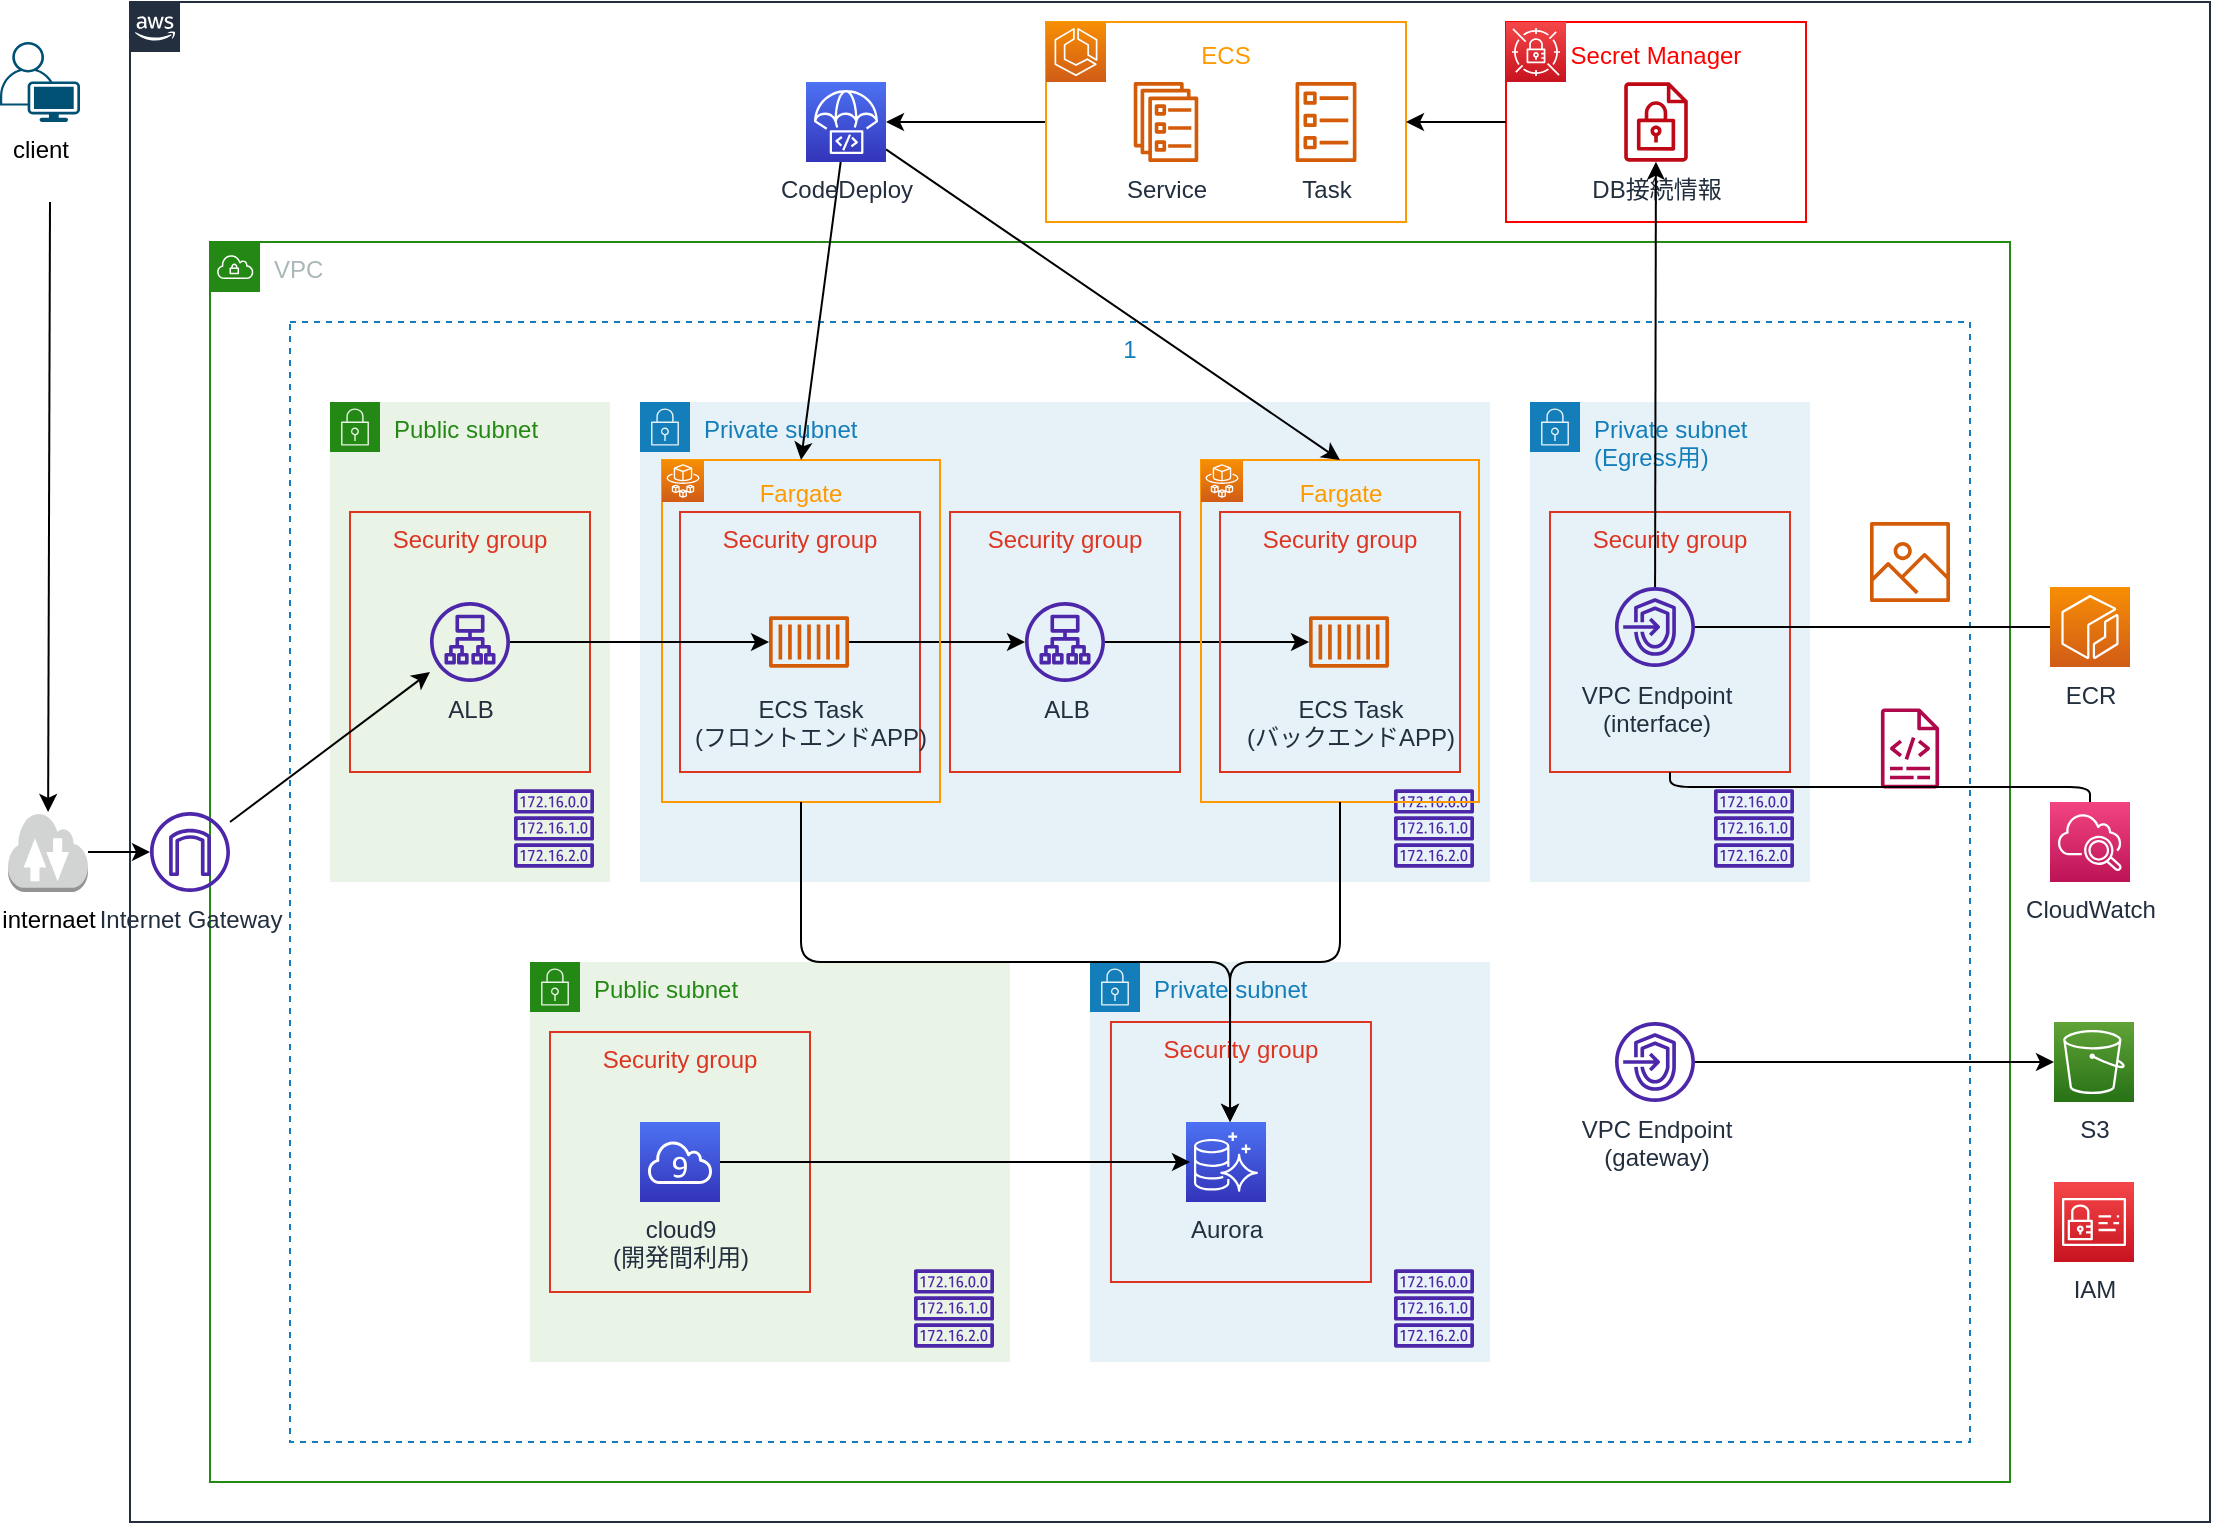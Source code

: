 <mxfile>
    <diagram id="yTDsbLOWuCRVw8kqcKLP" name="ページ1">
        <mxGraphModel dx="678" dy="942" grid="1" gridSize="10" guides="1" tooltips="1" connect="1" arrows="1" fold="1" page="1" pageScale="1" pageWidth="1169" pageHeight="827" background="#ffffff" math="0" shadow="0">
            <root>
                <mxCell id="0"/>
                <mxCell id="1" parent="0"/>
                <mxCell id="2" value="" style="points=[[0,0],[0.25,0],[0.5,0],[0.75,0],[1,0],[1,0.25],[1,0.5],[1,0.75],[1,1],[0.75,1],[0.5,1],[0.25,1],[0,1],[0,0.75],[0,0.5],[0,0.25]];outlineConnect=0;gradientColor=none;html=1;whiteSpace=wrap;fontSize=12;fontStyle=0;container=1;pointerEvents=0;collapsible=0;recursiveResize=0;shape=mxgraph.aws4.group;grIcon=mxgraph.aws4.group_aws_cloud_alt;strokeColor=#232F3E;fillColor=none;verticalAlign=top;align=left;spacingLeft=30;fontColor=#232F3E;dashed=0;" vertex="1" parent="1">
                    <mxGeometry x="80" y="40" width="1040" height="760" as="geometry"/>
                </mxCell>
                <mxCell id="7" value="VPC" style="points=[[0,0],[0.25,0],[0.5,0],[0.75,0],[1,0],[1,0.25],[1,0.5],[1,0.75],[1,1],[0.75,1],[0.5,1],[0.25,1],[0,1],[0,0.75],[0,0.5],[0,0.25]];outlineConnect=0;gradientColor=none;html=1;whiteSpace=wrap;fontSize=12;fontStyle=0;container=1;pointerEvents=0;collapsible=0;recursiveResize=0;shape=mxgraph.aws4.group;grIcon=mxgraph.aws4.group_vpc;strokeColor=#248814;fillColor=none;verticalAlign=top;align=left;spacingLeft=30;fontColor=#AAB7B8;dashed=0;" vertex="1" parent="2">
                    <mxGeometry x="40" y="120" width="900" height="620" as="geometry"/>
                </mxCell>
                <mxCell id="8" value="1" style="fillColor=none;strokeColor=#147EBA;dashed=1;verticalAlign=top;fontStyle=0;fontColor=#147EBA;" vertex="1" parent="7">
                    <mxGeometry x="40" y="40" width="840" height="560" as="geometry"/>
                </mxCell>
                <mxCell id="9" value="Public subnet" style="points=[[0,0],[0.25,0],[0.5,0],[0.75,0],[1,0],[1,0.25],[1,0.5],[1,0.75],[1,1],[0.75,1],[0.5,1],[0.25,1],[0,1],[0,0.75],[0,0.5],[0,0.25]];outlineConnect=0;gradientColor=none;html=1;whiteSpace=wrap;fontSize=12;fontStyle=0;container=1;pointerEvents=0;collapsible=0;recursiveResize=0;shape=mxgraph.aws4.group;grIcon=mxgraph.aws4.group_security_group;grStroke=0;strokeColor=#248814;fillColor=#E9F3E6;verticalAlign=top;align=left;spacingLeft=30;fontColor=#248814;dashed=0;" vertex="1" parent="7">
                    <mxGeometry x="60" y="80" width="140" height="240" as="geometry"/>
                </mxCell>
                <mxCell id="10" value="Security group" style="fillColor=none;strokeColor=#DD3522;verticalAlign=top;fontStyle=0;fontColor=#DD3522;" vertex="1" parent="9">
                    <mxGeometry x="10" y="55" width="120" height="130" as="geometry"/>
                </mxCell>
                <mxCell id="14" value="ALB" style="sketch=0;outlineConnect=0;fontColor=#232F3E;gradientColor=none;fillColor=#4D27AA;strokeColor=none;dashed=0;verticalLabelPosition=bottom;verticalAlign=top;align=center;html=1;fontSize=12;fontStyle=0;aspect=fixed;pointerEvents=1;shape=mxgraph.aws4.application_load_balancer;" vertex="1" parent="9">
                    <mxGeometry x="50" y="100" width="40" height="40" as="geometry"/>
                </mxCell>
                <mxCell id="11" value="Public subnet" style="points=[[0,0],[0.25,0],[0.5,0],[0.75,0],[1,0],[1,0.25],[1,0.5],[1,0.75],[1,1],[0.75,1],[0.5,1],[0.25,1],[0,1],[0,0.75],[0,0.5],[0,0.25]];outlineConnect=0;gradientColor=none;html=1;whiteSpace=wrap;fontSize=12;fontStyle=0;container=1;pointerEvents=0;collapsible=0;recursiveResize=0;shape=mxgraph.aws4.group;grIcon=mxgraph.aws4.group_security_group;grStroke=0;strokeColor=#248814;fillColor=#E9F3E6;verticalAlign=top;align=left;spacingLeft=30;fontColor=#248814;dashed=0;" vertex="1" parent="7">
                    <mxGeometry x="160" y="360" width="240" height="200" as="geometry"/>
                </mxCell>
                <mxCell id="12" value="Security group" style="fillColor=none;strokeColor=#DD3522;verticalAlign=top;fontStyle=0;fontColor=#DD3522;" vertex="1" parent="11">
                    <mxGeometry x="10" y="35" width="130" height="130" as="geometry"/>
                </mxCell>
                <mxCell id="13" value="cloud9&lt;br&gt;(開発間利用)" style="sketch=0;points=[[0,0,0],[0.25,0,0],[0.5,0,0],[0.75,0,0],[1,0,0],[0,1,0],[0.25,1,0],[0.5,1,0],[0.75,1,0],[1,1,0],[0,0.25,0],[0,0.5,0],[0,0.75,0],[1,0.25,0],[1,0.5,0],[1,0.75,0]];outlineConnect=0;fontColor=#232F3E;gradientColor=#4D72F3;gradientDirection=north;fillColor=#3334B9;strokeColor=#ffffff;dashed=0;verticalLabelPosition=bottom;verticalAlign=top;align=center;html=1;fontSize=12;fontStyle=0;aspect=fixed;shape=mxgraph.aws4.resourceIcon;resIcon=mxgraph.aws4.cloud9;" vertex="1" parent="11">
                    <mxGeometry x="55" y="80" width="40" height="40" as="geometry"/>
                </mxCell>
                <mxCell id="18" value="Private subnet" style="points=[[0,0],[0.25,0],[0.5,0],[0.75,0],[1,0],[1,0.25],[1,0.5],[1,0.75],[1,1],[0.75,1],[0.5,1],[0.25,1],[0,1],[0,0.75],[0,0.5],[0,0.25]];outlineConnect=0;gradientColor=none;html=1;whiteSpace=wrap;fontSize=12;fontStyle=0;container=1;pointerEvents=0;collapsible=0;recursiveResize=0;shape=mxgraph.aws4.group;grIcon=mxgraph.aws4.group_security_group;grStroke=0;strokeColor=#147EBA;fillColor=#E6F2F8;verticalAlign=top;align=left;spacingLeft=30;fontColor=#147EBA;dashed=0;" vertex="1" parent="7">
                    <mxGeometry x="215" y="80" width="425" height="240.0" as="geometry"/>
                </mxCell>
                <mxCell id="26" value="Security group" style="fillColor=none;strokeColor=#DD3522;verticalAlign=top;fontStyle=0;fontColor=#DD3522;" vertex="1" parent="18">
                    <mxGeometry x="20" y="55" width="120" height="130" as="geometry"/>
                </mxCell>
                <mxCell id="27" value="Security group" style="fillColor=none;strokeColor=#DD3522;verticalAlign=top;fontStyle=0;fontColor=#DD3522;" vertex="1" parent="18">
                    <mxGeometry x="155" y="55" width="115" height="130" as="geometry"/>
                </mxCell>
                <mxCell id="93" value="" style="edgeStyle=none;html=1;fontColor=#FF0000;strokeColor=#000000;" edge="1" parent="18" source="15" target="49">
                    <mxGeometry relative="1" as="geometry"/>
                </mxCell>
                <mxCell id="15" value="ECS Task&lt;br&gt;(フロントエンドAPP)" style="sketch=0;outlineConnect=0;fontColor=#232F3E;gradientColor=none;fillColor=#D45B07;strokeColor=none;dashed=0;verticalLabelPosition=bottom;verticalAlign=top;align=center;html=1;fontSize=12;fontStyle=0;pointerEvents=1;shape=mxgraph.aws4.container_1;" vertex="1" parent="18">
                    <mxGeometry x="64.51" y="100" width="40" height="40" as="geometry"/>
                </mxCell>
                <mxCell id="94" value="" style="edgeStyle=none;html=1;fontColor=#FF0000;strokeColor=#000000;" edge="1" parent="18" source="49" target="50">
                    <mxGeometry relative="1" as="geometry"/>
                </mxCell>
                <mxCell id="49" value="ALB" style="sketch=0;outlineConnect=0;fontColor=#232F3E;gradientColor=none;fillColor=#4D27AA;strokeColor=none;dashed=0;verticalLabelPosition=bottom;verticalAlign=top;align=center;html=1;fontSize=12;fontStyle=0;pointerEvents=1;shape=mxgraph.aws4.application_load_balancer;" vertex="1" parent="18">
                    <mxGeometry x="192.5" y="100" width="40" height="40" as="geometry"/>
                </mxCell>
                <mxCell id="28" value="Security group" style="fillColor=none;strokeColor=#DD3522;verticalAlign=top;fontStyle=0;fontColor=#DD3522;" vertex="1" parent="18">
                    <mxGeometry x="290" y="55" width="120" height="130" as="geometry"/>
                </mxCell>
                <mxCell id="50" value="ECS Task&lt;br&gt;(バックエンドAPP)" style="sketch=0;outlineConnect=0;fontColor=#232F3E;gradientColor=none;fillColor=#D45B07;strokeColor=none;dashed=0;verticalLabelPosition=bottom;verticalAlign=top;align=center;html=1;fontSize=12;fontStyle=0;pointerEvents=1;shape=mxgraph.aws4.container_1;" vertex="1" parent="18">
                    <mxGeometry x="334.51" y="100" width="40" height="40" as="geometry"/>
                </mxCell>
                <mxCell id="78" value="" style="sketch=0;outlineConnect=0;fontColor=#232F3E;gradientColor=none;fillColor=#4D27AA;strokeColor=none;dashed=0;verticalLabelPosition=bottom;verticalAlign=top;align=center;html=1;fontSize=12;fontStyle=0;pointerEvents=1;shape=mxgraph.aws4.route_table;" vertex="1" parent="18">
                    <mxGeometry x="377" y="193.23" width="40" height="40" as="geometry"/>
                </mxCell>
                <mxCell id="109" value="Fargate" style="outlineConnect=0;gradientColor=none;html=1;whiteSpace=wrap;fontSize=12;fontStyle=0;strokeColor=#FF9900;fillColor=none;verticalAlign=top;align=center;fontColor=#FF9900;dashed=0;spacingTop=3;" vertex="1" parent="18">
                    <mxGeometry x="11" y="29" width="139" height="171" as="geometry"/>
                </mxCell>
                <mxCell id="110" value="" style="sketch=0;points=[[0,0,0],[0.25,0,0],[0.5,0,0],[0.75,0,0],[1,0,0],[0,1,0],[0.25,1,0],[0.5,1,0],[0.75,1,0],[1,1,0],[0,0.25,0],[0,0.5,0],[0,0.75,0],[1,0.25,0],[1,0.5,0],[1,0.75,0]];outlineConnect=0;fontColor=#232F3E;gradientColor=#F78E04;gradientDirection=north;fillColor=#D05C17;strokeColor=#ffffff;dashed=0;verticalLabelPosition=bottom;verticalAlign=top;align=center;html=1;fontSize=12;fontStyle=0;aspect=fixed;shape=mxgraph.aws4.resourceIcon;resIcon=mxgraph.aws4.fargate;" vertex="1" parent="18">
                    <mxGeometry x="11" y="29" width="21" height="21" as="geometry"/>
                </mxCell>
                <mxCell id="111" value="Fargate" style="outlineConnect=0;gradientColor=none;html=1;whiteSpace=wrap;fontSize=12;fontStyle=0;strokeColor=#FF9900;fillColor=none;verticalAlign=top;align=center;fontColor=#FF9900;dashed=0;spacingTop=3;" vertex="1" parent="18">
                    <mxGeometry x="280.5" y="29" width="139" height="171" as="geometry"/>
                </mxCell>
                <mxCell id="112" value="" style="sketch=0;points=[[0,0,0],[0.25,0,0],[0.5,0,0],[0.75,0,0],[1,0,0],[0,1,0],[0.25,1,0],[0.5,1,0],[0.75,1,0],[1,1,0],[0,0.25,0],[0,0.5,0],[0,0.75,0],[1,0.25,0],[1,0.5,0],[1,0.75,0]];outlineConnect=0;fontColor=#232F3E;gradientColor=#F78E04;gradientDirection=north;fillColor=#D05C17;strokeColor=#ffffff;dashed=0;verticalLabelPosition=bottom;verticalAlign=top;align=center;html=1;fontSize=12;fontStyle=0;aspect=fixed;shape=mxgraph.aws4.resourceIcon;resIcon=mxgraph.aws4.fargate;" vertex="1" parent="18">
                    <mxGeometry x="280.5" y="29" width="21" height="21" as="geometry"/>
                </mxCell>
                <mxCell id="25" value="Private subnet&lt;br&gt;(Egress用)" style="points=[[0,0],[0.25,0],[0.5,0],[0.75,0],[1,0],[1,0.25],[1,0.5],[1,0.75],[1,1],[0.75,1],[0.5,1],[0.25,1],[0,1],[0,0.75],[0,0.5],[0,0.25]];outlineConnect=0;gradientColor=none;html=1;whiteSpace=wrap;fontSize=12;fontStyle=0;container=1;pointerEvents=0;collapsible=0;recursiveResize=0;shape=mxgraph.aws4.group;grIcon=mxgraph.aws4.group_security_group;grStroke=0;strokeColor=#147EBA;fillColor=#E6F2F8;verticalAlign=top;align=left;spacingLeft=30;fontColor=#147EBA;dashed=0;" vertex="1" parent="7">
                    <mxGeometry x="660" y="80" width="140" height="240" as="geometry"/>
                </mxCell>
                <mxCell id="63" value="Security group" style="fillColor=none;strokeColor=#DD3522;verticalAlign=top;fontStyle=0;fontColor=#DD3522;" vertex="1" parent="25">
                    <mxGeometry x="10" y="55" width="120" height="130" as="geometry"/>
                </mxCell>
                <mxCell id="62" value="VPC Endpoint&lt;br&gt;(interface)" style="sketch=0;outlineConnect=0;fontColor=#232F3E;gradientColor=none;fillColor=#4D27AA;strokeColor=none;dashed=0;verticalLabelPosition=bottom;verticalAlign=top;align=center;html=1;fontSize=12;fontStyle=0;aspect=fixed;pointerEvents=1;shape=mxgraph.aws4.endpoints;" vertex="1" parent="25">
                    <mxGeometry x="42.5" y="92.5" width="40" height="40" as="geometry"/>
                </mxCell>
                <mxCell id="58" value="Private subnet" style="points=[[0,0],[0.25,0],[0.5,0],[0.75,0],[1,0],[1,0.25],[1,0.5],[1,0.75],[1,1],[0.75,1],[0.5,1],[0.25,1],[0,1],[0,0.75],[0,0.5],[0,0.25]];outlineConnect=0;gradientColor=none;html=1;whiteSpace=wrap;fontSize=12;fontStyle=0;container=1;pointerEvents=0;collapsible=0;recursiveResize=0;shape=mxgraph.aws4.group;grIcon=mxgraph.aws4.group_security_group;grStroke=0;strokeColor=#147EBA;fillColor=#E6F2F8;verticalAlign=top;align=left;spacingLeft=30;fontColor=#147EBA;dashed=0;" vertex="1" parent="7">
                    <mxGeometry x="440" y="360" width="200" height="200" as="geometry"/>
                </mxCell>
                <mxCell id="76" value="Aurora" style="sketch=0;points=[[0,0,0],[0.25,0,0],[0.5,0,0],[0.75,0,0],[1,0,0],[0,1,0],[0.25,1,0],[0.5,1,0],[0.75,1,0],[1,1,0],[0,0.25,0],[0,0.5,0],[0,0.75,0],[1,0.25,0],[1,0.5,0],[1,0.75,0]];outlineConnect=0;fontColor=#232F3E;gradientColor=#4D72F3;gradientDirection=north;fillColor=#3334B9;strokeColor=#ffffff;dashed=0;verticalLabelPosition=bottom;verticalAlign=top;align=center;html=1;fontSize=12;fontStyle=0;aspect=fixed;shape=mxgraph.aws4.resourceIcon;resIcon=mxgraph.aws4.aurora;" vertex="1" parent="58">
                    <mxGeometry x="48.0" y="80" width="40" height="40" as="geometry"/>
                </mxCell>
                <mxCell id="59" value="" style="sketch=0;outlineConnect=0;fontColor=#232F3E;gradientColor=none;fillColor=#4D27AA;strokeColor=none;dashed=0;verticalLabelPosition=bottom;verticalAlign=top;align=center;html=1;fontSize=12;fontStyle=0;aspect=fixed;pointerEvents=1;shape=mxgraph.aws4.route_table;" vertex="1" parent="7">
                    <mxGeometry x="152" y="273.23" width="40" height="40" as="geometry"/>
                </mxCell>
                <mxCell id="73" value="" style="sketch=0;outlineConnect=0;fontColor=#232F3E;gradientColor=none;fillColor=#4D27AA;strokeColor=none;dashed=0;verticalLabelPosition=bottom;verticalAlign=top;align=center;html=1;fontSize=12;fontStyle=0;aspect=fixed;pointerEvents=1;shape=mxgraph.aws4.route_table;" vertex="1" parent="7">
                    <mxGeometry x="352" y="513.23" width="40" height="40" as="geometry"/>
                </mxCell>
                <mxCell id="74" value="" style="sketch=0;outlineConnect=0;fontColor=#232F3E;gradientColor=none;fillColor=#4D27AA;strokeColor=none;dashed=0;verticalLabelPosition=bottom;verticalAlign=top;align=center;html=1;fontSize=12;fontStyle=0;aspect=fixed;pointerEvents=1;shape=mxgraph.aws4.route_table;" vertex="1" parent="7">
                    <mxGeometry x="592" y="513.23" width="40" height="40" as="geometry"/>
                </mxCell>
                <mxCell id="77" value="VPC Endpoint&lt;br&gt;(gateway)" style="sketch=0;outlineConnect=0;fontColor=#232F3E;gradientColor=none;fillColor=#4D27AA;strokeColor=none;dashed=0;verticalLabelPosition=bottom;verticalAlign=top;align=center;html=1;fontSize=12;fontStyle=0;aspect=fixed;pointerEvents=1;shape=mxgraph.aws4.endpoints;" vertex="1" parent="7">
                    <mxGeometry x="702.5" y="390" width="40" height="40" as="geometry"/>
                </mxCell>
                <mxCell id="79" value="" style="sketch=0;outlineConnect=0;fontColor=#232F3E;gradientColor=none;fillColor=#4D27AA;strokeColor=none;dashed=0;verticalLabelPosition=bottom;verticalAlign=top;align=center;html=1;fontSize=12;fontStyle=0;aspect=fixed;pointerEvents=1;shape=mxgraph.aws4.route_table;" vertex="1" parent="7">
                    <mxGeometry x="752" y="273.23" width="40" height="40" as="geometry"/>
                </mxCell>
                <mxCell id="81" value="" style="sketch=0;outlineConnect=0;fontColor=#232F3E;gradientColor=none;fillColor=#B0084D;strokeColor=none;dashed=0;verticalLabelPosition=bottom;verticalAlign=top;align=center;html=1;fontSize=12;fontStyle=0;aspect=fixed;pointerEvents=1;shape=mxgraph.aws4.logs;" vertex="1" parent="7">
                    <mxGeometry x="830" y="233.23" width="40" height="40" as="geometry"/>
                </mxCell>
                <mxCell id="80" value="" style="sketch=0;outlineConnect=0;fontColor=#232F3E;gradientColor=none;fillColor=#D45B07;strokeColor=none;dashed=0;verticalLabelPosition=bottom;verticalAlign=top;align=center;html=1;fontSize=12;fontStyle=0;aspect=fixed;pointerEvents=1;shape=mxgraph.aws4.container_registry_image;" vertex="1" parent="7">
                    <mxGeometry x="830" y="140" width="40" height="40" as="geometry"/>
                </mxCell>
                <mxCell id="91" value="" style="edgeStyle=none;html=1;fontColor=#FF0000;strokeColor=#000000;" edge="1" parent="7" source="82" target="14">
                    <mxGeometry relative="1" as="geometry">
                        <mxPoint x="70" y="200" as="targetPoint"/>
                    </mxGeometry>
                </mxCell>
                <mxCell id="82" value="Internet Gateway" style="sketch=0;outlineConnect=0;fontColor=#232F3E;gradientColor=none;fillColor=#4D27AA;strokeColor=none;dashed=0;verticalLabelPosition=bottom;verticalAlign=top;align=center;html=1;fontSize=12;fontStyle=0;aspect=fixed;pointerEvents=1;shape=mxgraph.aws4.internet_gateway;" vertex="1" parent="7">
                    <mxGeometry x="-30" y="285" width="40" height="40" as="geometry"/>
                </mxCell>
                <mxCell id="92" value="" style="edgeStyle=none;html=1;fontColor=#FF0000;strokeColor=#000000;" edge="1" parent="7" source="14" target="15">
                    <mxGeometry relative="1" as="geometry"/>
                </mxCell>
                <mxCell id="99" value="" style="group" vertex="1" connectable="0" parent="7">
                    <mxGeometry x="648" y="-110" width="150" height="100" as="geometry"/>
                </mxCell>
                <mxCell id="69" value="&lt;font color=&quot;#ff0000&quot;&gt;Secret Manager&lt;/font&gt;" style="outlineConnect=0;gradientColor=none;html=1;whiteSpace=wrap;fontSize=12;fontStyle=0;strokeColor=#FF0000;fillColor=none;verticalAlign=top;align=center;fontColor=#FF9900;dashed=0;spacingTop=3;" vertex="1" parent="99">
                    <mxGeometry width="150" height="100" as="geometry"/>
                </mxCell>
                <mxCell id="70" value="" style="sketch=0;points=[[0,0,0],[0.25,0,0],[0.5,0,0],[0.75,0,0],[1,0,0],[0,1,0],[0.25,1,0],[0.5,1,0],[0.75,1,0],[1,1,0],[0,0.25,0],[0,0.5,0],[0,0.75,0],[1,0.25,0],[1,0.5,0],[1,0.75,0]];outlineConnect=0;fontColor=#232F3E;gradientColor=#F54749;gradientDirection=north;fillColor=#C7131F;strokeColor=#ffffff;dashed=0;verticalLabelPosition=bottom;verticalAlign=top;align=center;html=1;fontSize=12;fontStyle=0;aspect=fixed;shape=mxgraph.aws4.resourceIcon;resIcon=mxgraph.aws4.secrets_manager;" vertex="1" parent="99">
                    <mxGeometry width="30" height="30" as="geometry"/>
                </mxCell>
                <mxCell id="75" value="Security group" style="fillColor=none;strokeColor=#DD3522;verticalAlign=top;fontStyle=0;fontColor=#DD3522;" vertex="1" parent="7">
                    <mxGeometry x="450.48" y="390" width="130" height="130" as="geometry"/>
                </mxCell>
                <mxCell id="103" value="" style="edgeStyle=elbowEdgeStyle;elbow=vertical;html=1;fontColor=#FF0000;strokeColor=#000000;entryX=0.304;entryY=0.538;entryDx=0;entryDy=0;entryPerimeter=0;" edge="1" parent="7" source="13" target="75">
                    <mxGeometry relative="1" as="geometry">
                        <mxPoint x="335" y="460" as="targetPoint"/>
                    </mxGeometry>
                </mxCell>
                <mxCell id="113" value="" style="edgeStyle=elbowEdgeStyle;elbow=vertical;html=1;fontColor=#FF0000;endArrow=classic;endFill=1;strokeColor=#000000;entryX=0.458;entryY=0.385;entryDx=0;entryDy=0;entryPerimeter=0;" edge="1" parent="7" source="109" target="75">
                    <mxGeometry relative="1" as="geometry"/>
                </mxCell>
                <mxCell id="114" value="" style="edgeStyle=elbowEdgeStyle;elbow=vertical;html=1;fontColor=#FF0000;endArrow=classic;endFill=1;strokeColor=#000000;exitX=0.5;exitY=1;exitDx=0;exitDy=0;entryX=0.458;entryY=0.385;entryDx=0;entryDy=0;entryPerimeter=0;" edge="1" parent="7" source="111" target="75">
                    <mxGeometry relative="1" as="geometry">
                        <mxPoint x="417.48" y="254" as="sourcePoint"/>
                        <mxPoint x="530" y="455" as="targetPoint"/>
                    </mxGeometry>
                </mxCell>
                <mxCell id="17" value="S3" style="sketch=0;points=[[0,0,0],[0.25,0,0],[0.5,0,0],[0.75,0,0],[1,0,0],[0,1,0],[0.25,1,0],[0.5,1,0],[0.75,1,0],[1,1,0],[0,0.25,0],[0,0.5,0],[0,0.75,0],[1,0.25,0],[1,0.5,0],[1,0.75,0]];outlineConnect=0;fontColor=#232F3E;gradientColor=#60A337;gradientDirection=north;fillColor=#277116;strokeColor=#ffffff;dashed=0;verticalLabelPosition=bottom;verticalAlign=top;align=center;html=1;fontSize=12;fontStyle=0;aspect=fixed;shape=mxgraph.aws4.resourceIcon;resIcon=mxgraph.aws4.s3;" vertex="1" parent="2">
                    <mxGeometry x="962" y="510" width="40" height="40" as="geometry"/>
                </mxCell>
                <mxCell id="88" value="" style="edgeStyle=none;html=1;fontColor=#FF0000;strokeColor=#000000;endArrow=none;endFill=0;" edge="1" parent="2" source="16" target="62">
                    <mxGeometry relative="1" as="geometry"/>
                </mxCell>
                <mxCell id="16" value="ECR" style="sketch=0;points=[[0,0,0],[0.25,0,0],[0.5,0,0],[0.75,0,0],[1,0,0],[0,1,0],[0.25,1,0],[0.5,1,0],[0.75,1,0],[1,1,0],[0,0.25,0],[0,0.5,0],[0,0.75,0],[1,0.25,0],[1,0.5,0],[1,0.75,0]];outlineConnect=0;fontColor=#232F3E;gradientColor=#F78E04;gradientDirection=north;fillColor=#D05C17;strokeColor=#ffffff;dashed=0;verticalLabelPosition=bottom;verticalAlign=top;align=center;html=1;fontSize=12;fontStyle=0;aspect=fixed;shape=mxgraph.aws4.resourceIcon;resIcon=mxgraph.aws4.ecr;" vertex="1" parent="2">
                    <mxGeometry x="960" y="292.5" width="40" height="40" as="geometry"/>
                </mxCell>
                <mxCell id="84" value="" style="edgeStyle=none;html=1;fontColor=#FF0000;strokeColor=#000000;entryX=0.5;entryY=0;entryDx=0;entryDy=0;" edge="1" parent="2" source="19" target="109">
                    <mxGeometry relative="1" as="geometry"/>
                </mxCell>
                <mxCell id="85" value="" style="edgeStyle=none;html=1;fontColor=#FF0000;strokeColor=#000000;entryX=0.5;entryY=0;entryDx=0;entryDy=0;" edge="1" parent="2" source="19" target="111">
                    <mxGeometry relative="1" as="geometry"/>
                </mxCell>
                <mxCell id="19" value="CodeDeploy" style="sketch=0;points=[[0,0,0],[0.25,0,0],[0.5,0,0],[0.75,0,0],[1,0,0],[0,1,0],[0.25,1,0],[0.5,1,0],[0.75,1,0],[1,1,0],[0,0.25,0],[0,0.5,0],[0,0.75,0],[1,0.25,0],[1,0.5,0],[1,0.75,0]];outlineConnect=0;fontColor=#232F3E;gradientColor=#4D72F3;gradientDirection=north;fillColor=#3334B9;strokeColor=#ffffff;dashed=0;verticalLabelPosition=bottom;verticalAlign=top;align=center;html=1;fontSize=12;fontStyle=0;aspect=fixed;shape=mxgraph.aws4.resourceIcon;resIcon=mxgraph.aws4.codedeploy;" vertex="1" parent="2">
                    <mxGeometry x="338" y="40" width="40" height="40" as="geometry"/>
                </mxCell>
                <mxCell id="23" value="CloudWatch" style="sketch=0;points=[[0,0,0],[0.25,0,0],[0.5,0,0],[0.75,0,0],[1,0,0],[0,1,0],[0.25,1,0],[0.5,1,0],[0.75,1,0],[1,1,0],[0,0.25,0],[0,0.5,0],[0,0.75,0],[1,0.25,0],[1,0.5,0],[1,0.75,0]];points=[[0,0,0],[0.25,0,0],[0.5,0,0],[0.75,0,0],[1,0,0],[0,1,0],[0.25,1,0],[0.5,1,0],[0.75,1,0],[1,1,0],[0,0.25,0],[0,0.5,0],[0,0.75,0],[1,0.25,0],[1,0.5,0],[1,0.75,0]];outlineConnect=0;fontColor=#232F3E;gradientColor=#F34482;gradientDirection=north;fillColor=#BC1356;strokeColor=#ffffff;dashed=0;verticalLabelPosition=bottom;verticalAlign=top;align=center;html=1;fontSize=12;fontStyle=0;aspect=fixed;shape=mxgraph.aws4.resourceIcon;resIcon=mxgraph.aws4.cloudwatch_2;" vertex="1" parent="2">
                    <mxGeometry x="960" y="400" width="40" height="40" as="geometry"/>
                </mxCell>
                <mxCell id="24" value="IAM" style="sketch=0;points=[[0,0,0],[0.25,0,0],[0.5,0,0],[0.75,0,0],[1,0,0],[0,1,0],[0.25,1,0],[0.5,1,0],[0.75,1,0],[1,1,0],[0,0.25,0],[0,0.5,0],[0,0.75,0],[1,0.25,0],[1,0.5,0],[1,0.75,0]];outlineConnect=0;fontColor=#232F3E;gradientColor=#F54749;gradientDirection=north;fillColor=#C7131F;strokeColor=#ffffff;dashed=0;verticalLabelPosition=bottom;verticalAlign=top;align=center;html=1;fontSize=12;fontStyle=0;aspect=fixed;shape=mxgraph.aws4.resourceIcon;resIcon=mxgraph.aws4.identity_and_access_management;" vertex="1" parent="2">
                    <mxGeometry x="962" y="590" width="40" height="40" as="geometry"/>
                </mxCell>
                <mxCell id="87" value="" style="edgeStyle=none;html=1;fontColor=#FF0000;strokeColor=#000000;exitX=0;exitY=0.5;exitDx=0;exitDy=0;" edge="1" parent="2" source="65" target="19">
                    <mxGeometry relative="1" as="geometry"/>
                </mxCell>
                <mxCell id="65" value="ECS" style="outlineConnect=0;gradientColor=none;html=1;whiteSpace=wrap;fontSize=12;fontStyle=0;strokeColor=#FF9900;fillColor=none;verticalAlign=top;align=center;fontColor=#FF9900;dashed=0;spacingTop=3;" vertex="1" parent="2">
                    <mxGeometry x="458" y="10" width="180" height="100" as="geometry"/>
                </mxCell>
                <mxCell id="66" value="" style="sketch=0;points=[[0,0,0],[0.25,0,0],[0.5,0,0],[0.75,0,0],[1,0,0],[0,1,0],[0.25,1,0],[0.5,1,0],[0.75,1,0],[1,1,0],[0,0.25,0],[0,0.5,0],[0,0.75,0],[1,0.25,0],[1,0.5,0],[1,0.75,0]];outlineConnect=0;fontColor=#232F3E;gradientColor=#F78E04;gradientDirection=north;fillColor=#D05C17;strokeColor=#ffffff;dashed=0;verticalLabelPosition=bottom;verticalAlign=top;align=center;html=1;fontSize=12;fontStyle=0;aspect=fixed;shape=mxgraph.aws4.resourceIcon;resIcon=mxgraph.aws4.ecs;" vertex="1" parent="2">
                    <mxGeometry x="458" y="10" width="30" height="30" as="geometry"/>
                </mxCell>
                <mxCell id="68" value="Task" style="sketch=0;outlineConnect=0;fontColor=#232F3E;gradientColor=none;fillColor=#D45B07;strokeColor=none;dashed=0;verticalLabelPosition=bottom;verticalAlign=top;align=center;html=1;fontSize=12;fontStyle=0;pointerEvents=1;shape=mxgraph.aws4.ecs_task;" vertex="1" parent="2">
                    <mxGeometry x="578" y="40" width="40" height="40" as="geometry"/>
                </mxCell>
                <mxCell id="67" value="Service" style="sketch=0;outlineConnect=0;fontColor=#232F3E;gradientColor=none;fillColor=#D45B07;strokeColor=none;dashed=0;verticalLabelPosition=bottom;verticalAlign=top;align=center;html=1;fontSize=12;fontStyle=0;pointerEvents=1;shape=mxgraph.aws4.ecs_service;" vertex="1" parent="2">
                    <mxGeometry x="498" y="40" width="40" height="40" as="geometry"/>
                </mxCell>
                <mxCell id="86" value="" style="edgeStyle=none;html=1;fontColor=#FF0000;strokeColor=#000000;entryX=1;entryY=0.5;entryDx=0;entryDy=0;" edge="1" parent="2" source="69" target="65">
                    <mxGeometry relative="1" as="geometry"/>
                </mxCell>
                <mxCell id="89" value="" style="html=1;fontColor=#FF0000;strokeColor=#000000;exitX=0.5;exitY=1;exitDx=0;exitDy=0;edgeStyle=elbowEdgeStyle;elbow=vertical;endArrow=none;endFill=0;" edge="1" parent="2" source="63" target="23">
                    <mxGeometry relative="1" as="geometry"/>
                </mxCell>
                <mxCell id="105" value="" style="edgeStyle=elbowEdgeStyle;elbow=vertical;html=1;fontColor=#FF0000;strokeColor=#000000;entryX=0;entryY=0.5;entryDx=0;entryDy=0;entryPerimeter=0;" edge="1" parent="2" source="77" target="17">
                    <mxGeometry relative="1" as="geometry">
                        <mxPoint x="862.5" y="530" as="targetPoint"/>
                    </mxGeometry>
                </mxCell>
                <mxCell id="5" value="" style="edgeStyle=none;html=1;fontColor=#FFFFFF;strokeColor=#000000;" edge="1" parent="1" target="4">
                    <mxGeometry relative="1" as="geometry">
                        <mxPoint x="40" y="140" as="sourcePoint"/>
                    </mxGeometry>
                </mxCell>
                <mxCell id="3" value="&lt;font color=&quot;#000000&quot;&gt;client&lt;/font&gt;" style="points=[[0.35,0,0],[0.98,0.51,0],[1,0.71,0],[0.67,1,0],[0,0.795,0],[0,0.65,0]];verticalLabelPosition=bottom;sketch=0;html=1;verticalAlign=top;aspect=fixed;align=center;pointerEvents=1;shape=mxgraph.cisco19.user;fillColor=#005073;strokeColor=none;" vertex="1" parent="1">
                    <mxGeometry x="15" y="60" width="40" height="40" as="geometry"/>
                </mxCell>
                <mxCell id="83" value="" style="edgeStyle=none;html=1;fontColor=#FF0000;strokeColor=#000000;" edge="1" parent="1" source="4" target="82">
                    <mxGeometry relative="1" as="geometry"/>
                </mxCell>
                <mxCell id="4" value="&lt;font color=&quot;#000000&quot;&gt;internaet&lt;/font&gt;" style="outlineConnect=0;dashed=0;verticalLabelPosition=bottom;verticalAlign=top;align=center;html=1;shape=mxgraph.aws3.internet_2;fillColor=#D2D3D3;gradientColor=none;fontColor=#FFFFFF;" vertex="1" parent="1">
                    <mxGeometry x="19" y="445" width="40" height="40" as="geometry"/>
                </mxCell>
                <mxCell id="72" value="DB接続情報" style="sketch=0;outlineConnect=0;fontColor=#232F3E;gradientColor=none;fillColor=#BF0816;strokeColor=none;dashed=0;verticalLabelPosition=bottom;verticalAlign=top;align=center;html=1;fontSize=12;fontStyle=0;aspect=fixed;pointerEvents=1;shape=mxgraph.aws4.encrypted_data;" vertex="1" parent="1">
                    <mxGeometry x="827.11" y="80" width="31.79" height="40" as="geometry"/>
                </mxCell>
                <mxCell id="97" value="" style="edgeStyle=none;html=1;fontColor=#FF0000;strokeColor=#000000;" edge="1" parent="1" source="62" target="72">
                    <mxGeometry relative="1" as="geometry">
                        <mxPoint x="842.5" y="252.5" as="targetPoint"/>
                    </mxGeometry>
                </mxCell>
            </root>
        </mxGraphModel>
    </diagram>
</mxfile>